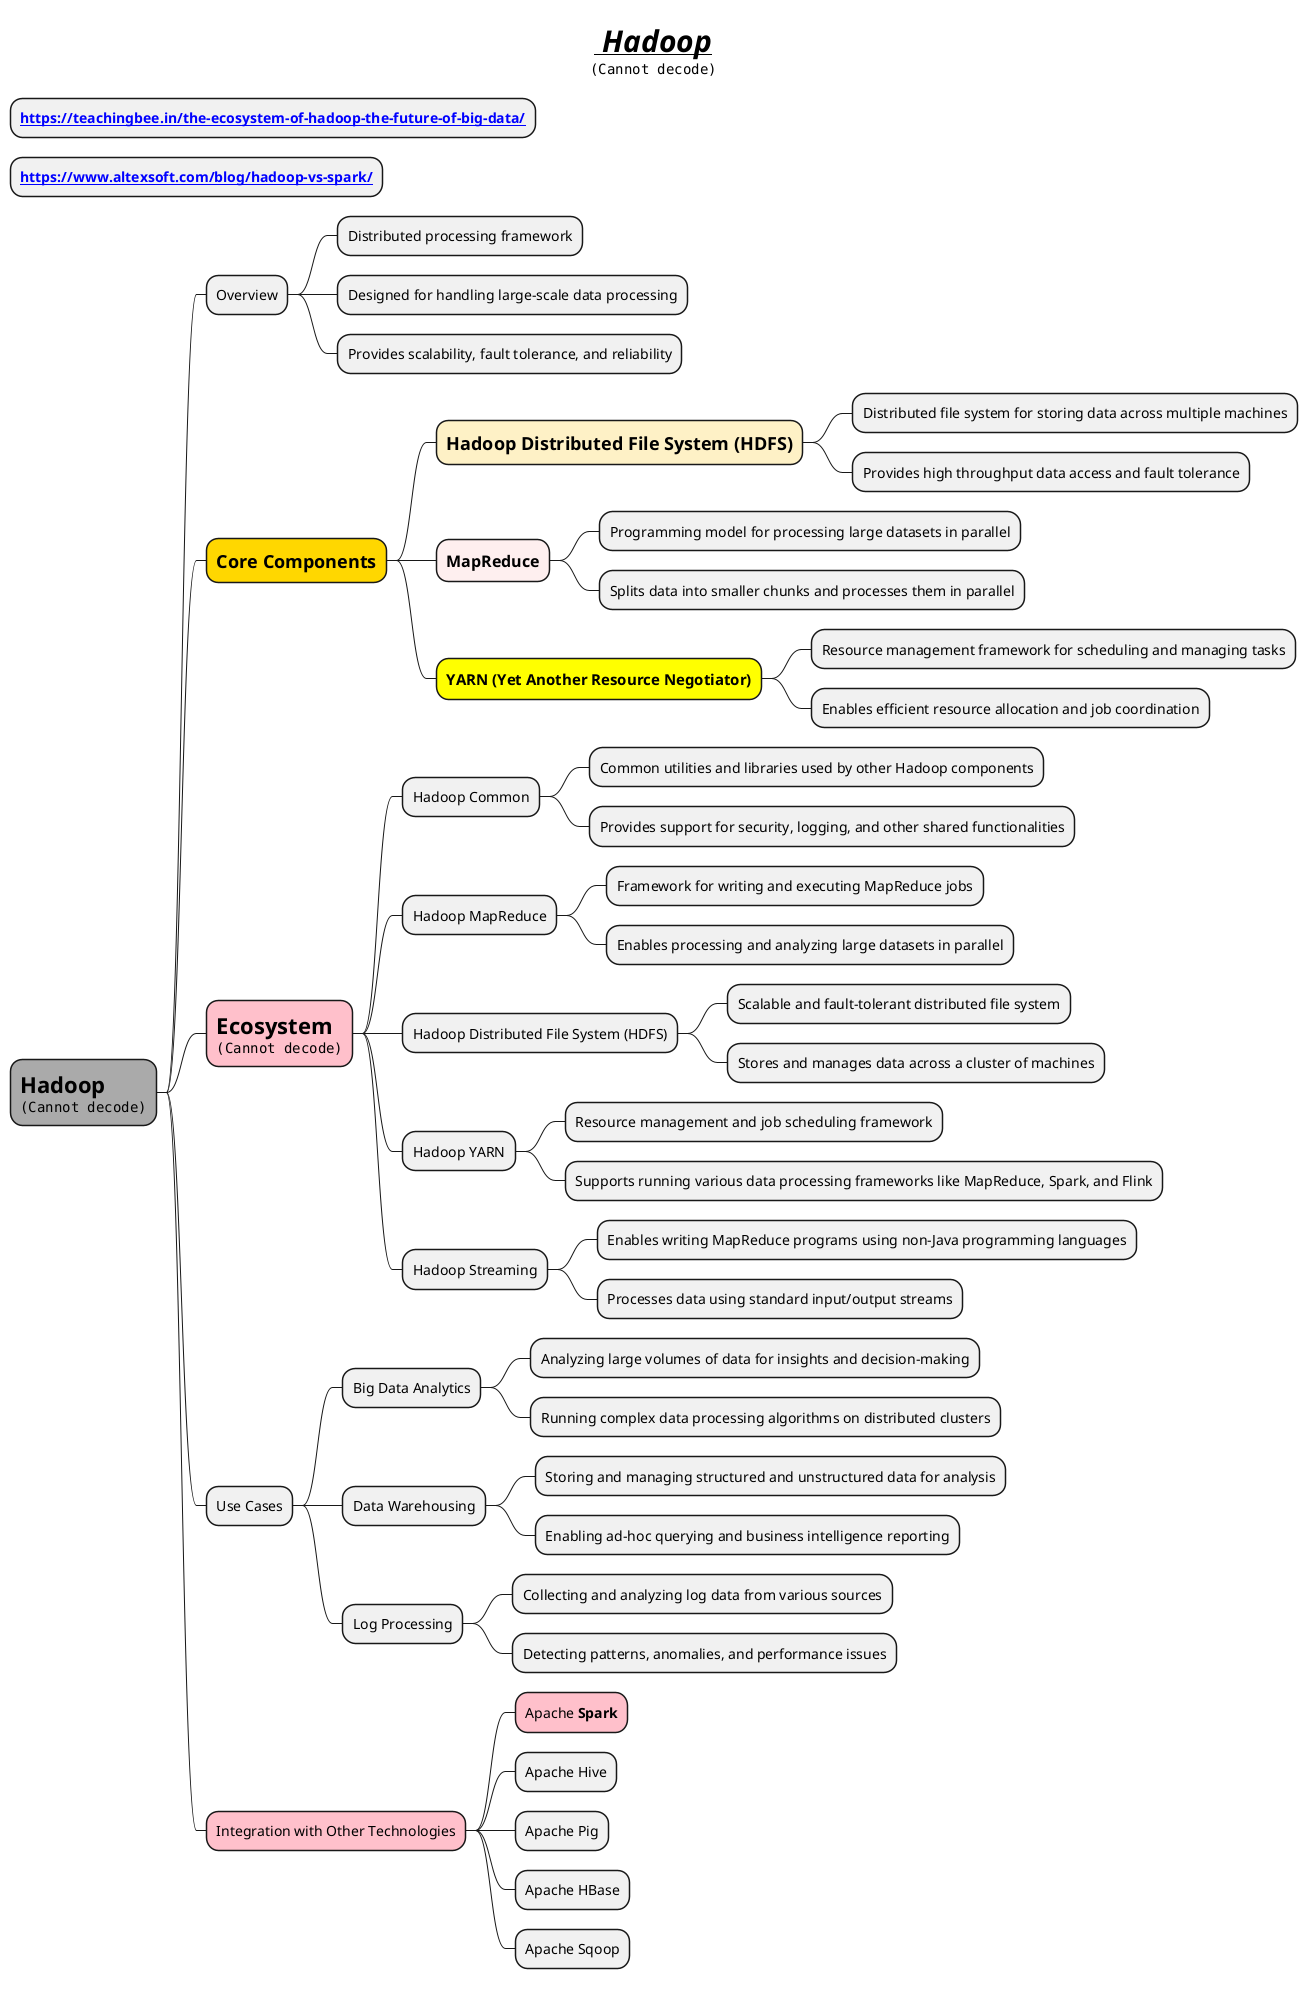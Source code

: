 @startmindmap
title =**//__ Hadoop__//** \n<img:images/hadoop-ecosystem.png>

* **[[https://teachingbee.in/the-ecosystem-of-hadoop-the-future-of-big-data/]]**
* **[[https://www.altexsoft.com/blog/hadoop-vs-spark/]]**

*[#a] =**Hadoop** \n<img:images/hadoop.png>
** Overview
*** Distributed processing framework
*** Designed for handling large-scale data processing
*** Provides scalability, fault tolerance, and reliability
**[#gold] =Core Components
***[#feeAAAAA] =Hadoop Distributed File System (HDFS)
**** Distributed file system for storing data across multiple machines
**** Provides high throughput data access and fault tolerance
***[#feeEEEEE] ==MapReduce
**** Programming model for processing large datasets in parallel
**** Splits data into smaller chunks and processes them in parallel
***[#yellow] ===YARN (Yet Another Resource Negotiator)
**** Resource management framework for scheduling and managing tasks
**** Enables efficient resource allocation and job coordination
**[#pink] =**Ecosystem** \n<img:images/hadoop-architecture.png>
*** Hadoop Common
**** Common utilities and libraries used by other Hadoop components
**** Provides support for security, logging, and other shared functionalities
*** Hadoop MapReduce
**** Framework for writing and executing MapReduce jobs
**** Enables processing and analyzing large datasets in parallel
*** Hadoop Distributed File System (HDFS)
**** Scalable and fault-tolerant distributed file system
**** Stores and manages data across a cluster of machines
*** Hadoop YARN
**** Resource management and job scheduling framework
**** Supports running various data processing frameworks like MapReduce, Spark, and Flink
*** Hadoop Streaming
**** Enables writing MapReduce programs using non-Java programming languages
**** Processes data using standard input/output streams
** Use Cases
*** Big Data Analytics
**** Analyzing large volumes of data for insights and decision-making
**** Running complex data processing algorithms on distributed clusters
*** Data Warehousing
**** Storing and managing structured and unstructured data for analysis
**** Enabling ad-hoc querying and business intelligence reporting
*** Log Processing
**** Collecting and analyzing log data from various sources
**** Detecting patterns, anomalies, and performance issues
**[#pink] Integration with Other Technologies
***[#pink] Apache **Spark**
*** Apache Hive
*** Apache Pig
*** Apache HBase
*** Apache Sqoop
@endmindmap

